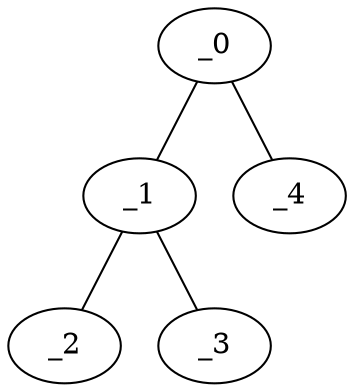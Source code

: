 graph YP1_0110 {
	_0	 [x="0.52",
		y="2.98"];
	_1	 [x="1.43091",
		y="2.03625"];
	_0 -- _1;
	_4	 [x="1.69062",
		y="0.920638"];
	_0 -- _4;
	_2	 [x="1.41404",
		y="0.545743"];
	_1 -- _2;
	_3	 [x="2.43021",
		y="2.98268"];
	_1 -- _3;
}
